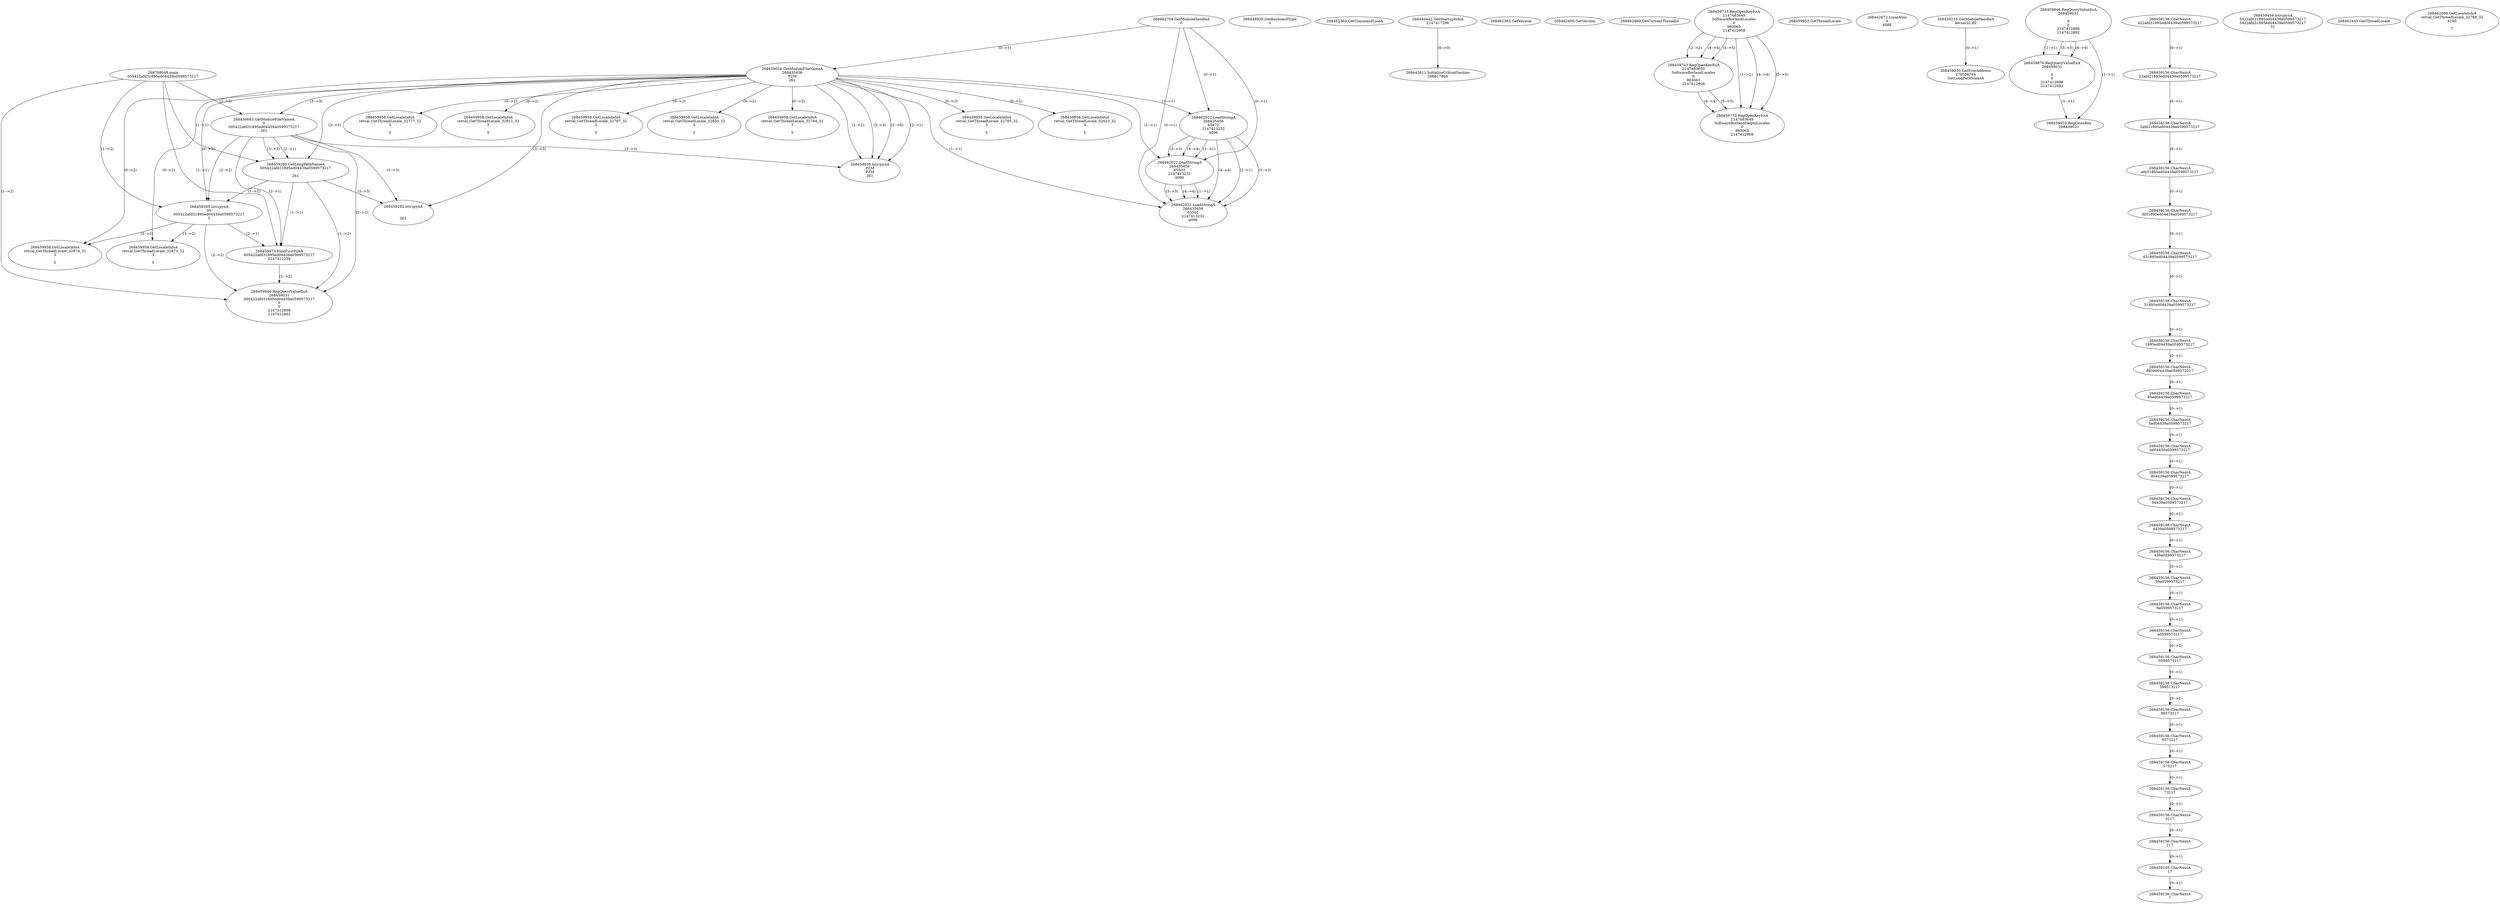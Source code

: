 // Global SCDG with merge call
digraph {
	0 [label="268798648.main
005422afd31895ed04439a0599573217"]
	1 [label="268462704.GetModuleHandleA
0"]
	2 [label="268448929.GetKeyboardType
0"]
	3 [label="268462363.GetCommandLineA
"]
	4 [label="268440442.GetStartupInfoA
2147417296"]
	5 [label="268462383.GetVersion
"]
	6 [label="268462400.GetVersion
"]
	7 [label="268462460.GetCurrentThreadId
"]
	8 [label="268459026.GetModuleFileNameA
268435456
PZM
261"]
	1 -> 8 [label="(0-->1)"]
	9 [label="268459683.GetModuleFileNameA
0
005422afd31895ed04439a0599573217
261"]
	0 -> 9 [label="(1-->2)"]
	8 -> 9 [label="(3-->3)"]
	10 [label="268459713.RegOpenKeyExA
2147483649
Software\Borland\Locales
0
983065
2147412908"]
	11 [label="268459743.RegOpenKeyExA
2147483650
Software\Borland\Locales
0
983065
2147412908"]
	10 -> 11 [label="(2-->2)"]
	10 -> 11 [label="(4-->4)"]
	10 -> 11 [label="(5-->5)"]
	12 [label="268459773.RegOpenKeyExA
2147483649
Software\Borland\Delphi\Locales
0
983065
2147412908"]
	10 -> 12 [label="(1-->1)"]
	10 -> 12 [label="(4-->4)"]
	11 -> 12 [label="(4-->4)"]
	10 -> 12 [label="(5-->5)"]
	11 -> 12 [label="(5-->5)"]
	13 [label="268459939.lstrcpynA
PZM
PZM
261"]
	8 -> 13 [label="(2-->1)"]
	8 -> 13 [label="(2-->2)"]
	8 -> 13 [label="(3-->3)"]
	9 -> 13 [label="(3-->3)"]
	8 -> 13 [label="(2-->0)"]
	14 [label="268459952.GetThreadLocale
"]
	15 [label="268459958.GetLocaleInfoA
retval_GetThreadLocale_32777_32
3

5"]
	8 -> 15 [label="(0-->2)"]
	16 [label="268462022.LoadStringA
268435456
65472
2147413232
4096"]
	1 -> 16 [label="(0-->1)"]
	8 -> 16 [label="(1-->1)"]
	17 [label="268442611.InitializeCriticalSection
268817868"]
	4 -> 17 [label="(0-->0)"]
	18 [label="268442672.LocalAlloc
0
4088"]
	19 [label="268459213.GetModuleHandleA
kernel32.dll"]
	20 [label="268459230.GetProcAddress
270536744
GetLongPathNameA"]
	19 -> 20 [label="(0-->1)"]
	21 [label="268459260.GetLongPathNameA
005422afd31895ed04439a0599573217

261"]
	0 -> 21 [label="(1-->1)"]
	9 -> 21 [label="(2-->1)"]
	8 -> 21 [label="(3-->3)"]
	9 -> 21 [label="(3-->3)"]
	22 [label="268459282.lstrcpynA


261"]
	8 -> 22 [label="(3-->3)"]
	9 -> 22 [label="(3-->3)"]
	21 -> 22 [label="(3-->3)"]
	23 [label="268459846.RegQueryValueExA
268459031

0
0
2147412898
2147412892"]
	24 [label="268459876.RegQueryValueExA
268459031

0
0
2147412898
2147412892"]
	23 -> 24 [label="(1-->1)"]
	23 -> 24 [label="(5-->5)"]
	23 -> 24 [label="(6-->6)"]
	25 [label="268459910.RegCloseKey
268459031"]
	23 -> 25 [label="(1-->1)"]
	24 -> 25 [label="(1-->1)"]
	26 [label="268459958.GetLocaleInfoA
retval_GetThreadLocale_32811_32
3

5"]
	8 -> 26 [label="(0-->2)"]
	27 [label="268462022.LoadStringA
268435456
65503
2147413232
4096"]
	1 -> 27 [label="(0-->1)"]
	8 -> 27 [label="(1-->1)"]
	16 -> 27 [label="(1-->1)"]
	16 -> 27 [label="(3-->3)"]
	16 -> 27 [label="(4-->4)"]
	28 [label="268459395.lstrcpynA
00
005422afd31895ed04439a0599573217
3"]
	0 -> 28 [label="(1-->2)"]
	9 -> 28 [label="(2-->2)"]
	21 -> 28 [label="(1-->2)"]
	8 -> 28 [label="(0-->3)"]
	29 [label="268459156.CharNextA
422afd31895ed04439a0599573217"]
	30 [label="268459156.CharNextA
22afd31895ed04439a0599573217"]
	29 -> 30 [label="(0-->1)"]
	31 [label="268459156.CharNextA
2afd31895ed04439a0599573217"]
	30 -> 31 [label="(0-->1)"]
	32 [label="268459156.CharNextA
afd31895ed04439a0599573217"]
	31 -> 32 [label="(0-->1)"]
	33 [label="268459156.CharNextA
fd31895ed04439a0599573217"]
	32 -> 33 [label="(0-->1)"]
	34 [label="268459156.CharNextA
d31895ed04439a0599573217"]
	33 -> 34 [label="(0-->1)"]
	35 [label="268459156.CharNextA
31895ed04439a0599573217"]
	34 -> 35 [label="(0-->1)"]
	36 [label="268459156.CharNextA
1895ed04439a0599573217"]
	35 -> 36 [label="(0-->1)"]
	37 [label="268459156.CharNextA
895ed04439a0599573217"]
	36 -> 37 [label="(0-->1)"]
	38 [label="268459156.CharNextA
95ed04439a0599573217"]
	37 -> 38 [label="(0-->1)"]
	39 [label="268459156.CharNextA
5ed04439a0599573217"]
	38 -> 39 [label="(0-->1)"]
	40 [label="268459156.CharNextA
ed04439a0599573217"]
	39 -> 40 [label="(0-->1)"]
	41 [label="268459156.CharNextA
d04439a0599573217"]
	40 -> 41 [label="(0-->1)"]
	42 [label="268459156.CharNextA
04439a0599573217"]
	41 -> 42 [label="(0-->1)"]
	43 [label="268459156.CharNextA
4439a0599573217"]
	42 -> 43 [label="(0-->1)"]
	44 [label="268459156.CharNextA
439a0599573217"]
	43 -> 44 [label="(0-->1)"]
	45 [label="268459156.CharNextA
39a0599573217"]
	44 -> 45 [label="(0-->1)"]
	46 [label="268459156.CharNextA
9a0599573217"]
	45 -> 46 [label="(0-->1)"]
	47 [label="268459156.CharNextA
a0599573217"]
	46 -> 47 [label="(0-->1)"]
	48 [label="268459156.CharNextA
0599573217"]
	47 -> 48 [label="(0-->1)"]
	49 [label="268459156.CharNextA
599573217"]
	48 -> 49 [label="(0-->1)"]
	50 [label="268459156.CharNextA
99573217"]
	49 -> 50 [label="(0-->1)"]
	51 [label="268459156.CharNextA
9573217"]
	50 -> 51 [label="(0-->1)"]
	52 [label="268459156.CharNextA
573217"]
	51 -> 52 [label="(0-->1)"]
	53 [label="268459156.CharNextA
73217"]
	52 -> 53 [label="(0-->1)"]
	54 [label="268459156.CharNextA
3217"]
	53 -> 54 [label="(0-->1)"]
	55 [label="268459156.CharNextA
217"]
	54 -> 55 [label="(0-->1)"]
	56 [label="268459156.CharNextA
17"]
	55 -> 56 [label="(0-->1)"]
	57 [label="268459156.CharNextA
7"]
	56 -> 57 [label="(0-->1)"]
	58 [label="268459454.lstrcpynA
5422afd31895ed04439a0599573217
5422afd31895ed04439a0599573217
31"]
	59 [label="268459473.FindFirstFileA
005422afd31895ed04439a0599573217
2147412258"]
	0 -> 59 [label="(1-->1)"]
	9 -> 59 [label="(2-->1)"]
	21 -> 59 [label="(1-->1)"]
	28 -> 59 [label="(2-->1)"]
	60 [label="268459846.RegQueryValueExA
268459031
005422afd31895ed04439a0599573217
0
0
2147412898
2147412892"]
	0 -> 60 [label="(1-->2)"]
	9 -> 60 [label="(2-->2)"]
	21 -> 60 [label="(1-->2)"]
	28 -> 60 [label="(2-->2)"]
	59 -> 60 [label="(1-->2)"]
	61 [label="268459958.GetLocaleInfoA
retval_GetThreadLocale_32873_32
3

5"]
	8 -> 61 [label="(0-->2)"]
	28 -> 61 [label="(3-->2)"]
	62 [label="268462022.LoadStringA
268435456
65501
2147413232
4096"]
	1 -> 62 [label="(0-->1)"]
	8 -> 62 [label="(1-->1)"]
	16 -> 62 [label="(1-->1)"]
	27 -> 62 [label="(1-->1)"]
	16 -> 62 [label="(3-->3)"]
	27 -> 62 [label="(3-->3)"]
	16 -> 62 [label="(4-->4)"]
	27 -> 62 [label="(4-->4)"]
	63 [label="268459958.GetLocaleInfoA
retval_GetThreadLocale_32787_32
3

5"]
	8 -> 63 [label="(0-->2)"]
	64 [label="268462445.GetThreadLocale
"]
	65 [label="268462098.GetLocaleInfoA
retval_GetThreadLocale_32768_32
4100

7"]
	66 [label="268459958.GetLocaleInfoA
retval_GetThreadLocale_32850_32
3

5"]
	8 -> 66 [label="(0-->2)"]
	67 [label="268459958.GetLocaleInfoA
retval_GetThreadLocale_32784_32
3

5"]
	8 -> 67 [label="(0-->2)"]
	68 [label="268459958.GetLocaleInfoA
retval_GetThreadLocale_32795_32
3

5"]
	8 -> 68 [label="(0-->2)"]
	69 [label="268459958.GetLocaleInfoA
retval_GetThreadLocale_32823_32
3

5"]
	8 -> 69 [label="(0-->2)"]
	70 [label="268459958.GetLocaleInfoA
retval_GetThreadLocale_32874_32
3

5"]
	8 -> 70 [label="(0-->2)"]
	28 -> 70 [label="(3-->2)"]
}
